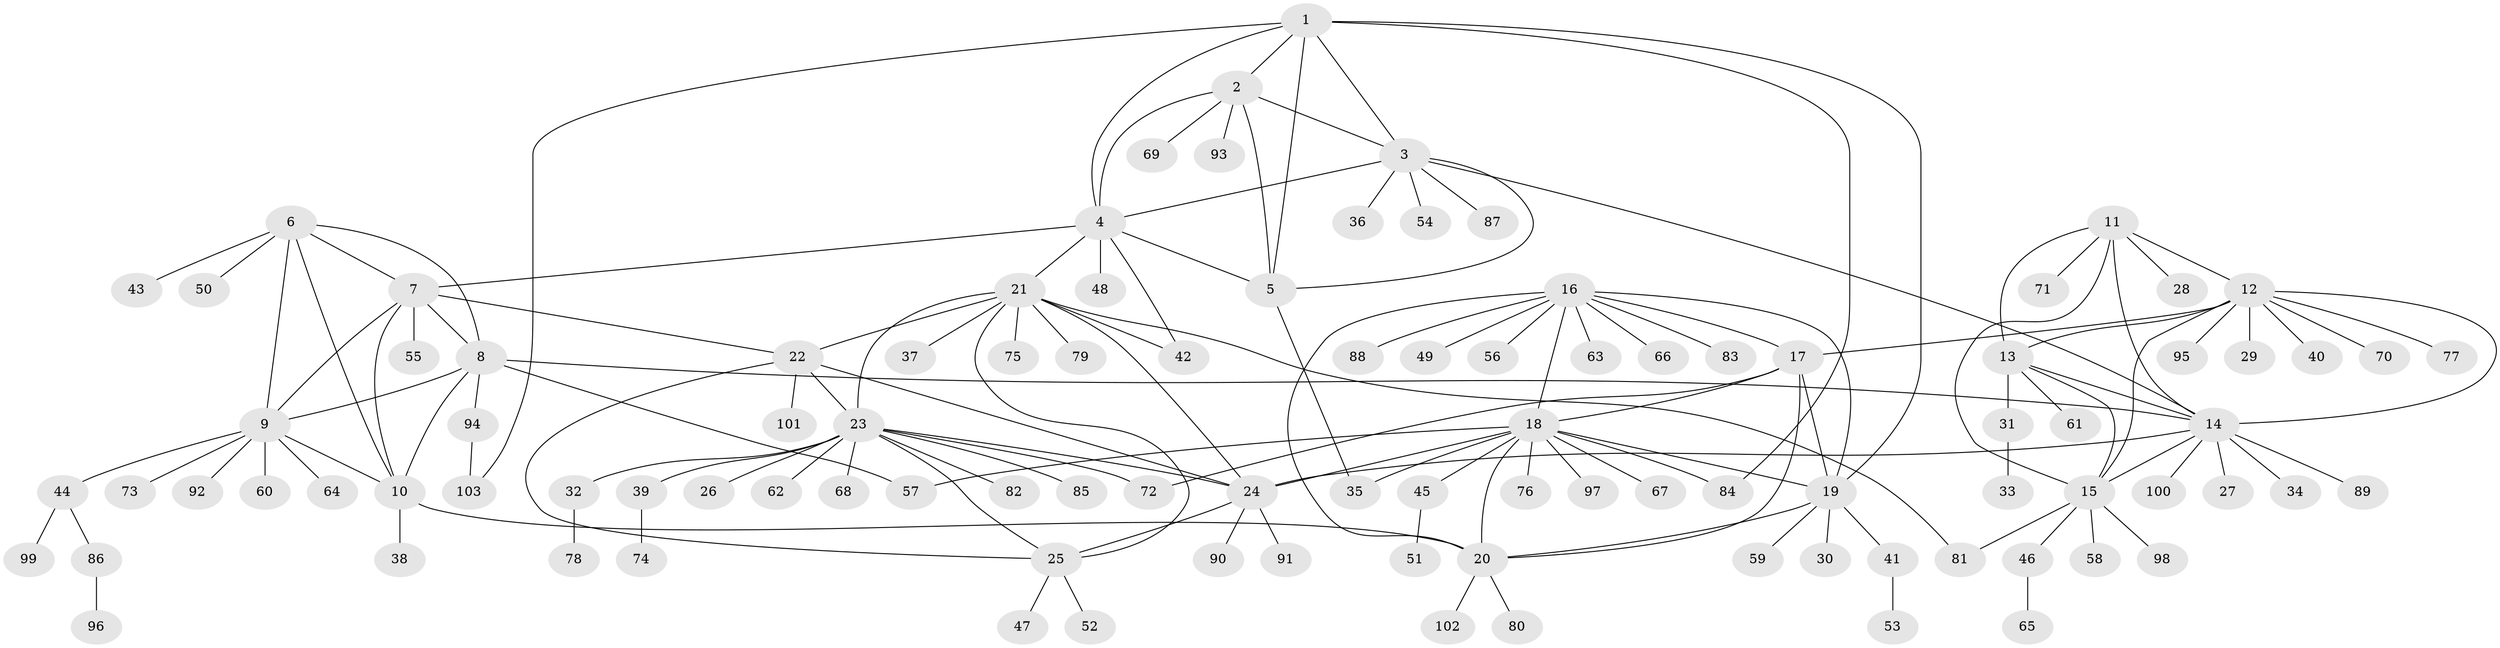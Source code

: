 // coarse degree distribution, {6: 0.041666666666666664, 16: 0.013888888888888888, 9: 0.041666666666666664, 4: 0.013888888888888888, 7: 0.027777777777777776, 5: 0.05555555555555555, 12: 0.027777777777777776, 8: 0.013888888888888888, 1: 0.6527777777777778, 2: 0.1111111111111111}
// Generated by graph-tools (version 1.1) at 2025/19/03/04/25 18:19:34]
// undirected, 103 vertices, 145 edges
graph export_dot {
graph [start="1"]
  node [color=gray90,style=filled];
  1;
  2;
  3;
  4;
  5;
  6;
  7;
  8;
  9;
  10;
  11;
  12;
  13;
  14;
  15;
  16;
  17;
  18;
  19;
  20;
  21;
  22;
  23;
  24;
  25;
  26;
  27;
  28;
  29;
  30;
  31;
  32;
  33;
  34;
  35;
  36;
  37;
  38;
  39;
  40;
  41;
  42;
  43;
  44;
  45;
  46;
  47;
  48;
  49;
  50;
  51;
  52;
  53;
  54;
  55;
  56;
  57;
  58;
  59;
  60;
  61;
  62;
  63;
  64;
  65;
  66;
  67;
  68;
  69;
  70;
  71;
  72;
  73;
  74;
  75;
  76;
  77;
  78;
  79;
  80;
  81;
  82;
  83;
  84;
  85;
  86;
  87;
  88;
  89;
  90;
  91;
  92;
  93;
  94;
  95;
  96;
  97;
  98;
  99;
  100;
  101;
  102;
  103;
  1 -- 2;
  1 -- 3;
  1 -- 4;
  1 -- 5;
  1 -- 19;
  1 -- 84;
  1 -- 103;
  2 -- 3;
  2 -- 4;
  2 -- 5;
  2 -- 69;
  2 -- 93;
  3 -- 4;
  3 -- 5;
  3 -- 14;
  3 -- 36;
  3 -- 54;
  3 -- 87;
  4 -- 5;
  4 -- 7;
  4 -- 21;
  4 -- 42;
  4 -- 48;
  5 -- 35;
  6 -- 7;
  6 -- 8;
  6 -- 9;
  6 -- 10;
  6 -- 43;
  6 -- 50;
  7 -- 8;
  7 -- 9;
  7 -- 10;
  7 -- 22;
  7 -- 55;
  8 -- 9;
  8 -- 10;
  8 -- 14;
  8 -- 57;
  8 -- 94;
  9 -- 10;
  9 -- 44;
  9 -- 60;
  9 -- 64;
  9 -- 73;
  9 -- 92;
  10 -- 20;
  10 -- 38;
  11 -- 12;
  11 -- 13;
  11 -- 14;
  11 -- 15;
  11 -- 28;
  11 -- 71;
  12 -- 13;
  12 -- 14;
  12 -- 15;
  12 -- 17;
  12 -- 29;
  12 -- 40;
  12 -- 70;
  12 -- 77;
  12 -- 95;
  13 -- 14;
  13 -- 15;
  13 -- 31;
  13 -- 61;
  14 -- 15;
  14 -- 24;
  14 -- 27;
  14 -- 34;
  14 -- 89;
  14 -- 100;
  15 -- 46;
  15 -- 58;
  15 -- 81;
  15 -- 98;
  16 -- 17;
  16 -- 18;
  16 -- 19;
  16 -- 20;
  16 -- 49;
  16 -- 56;
  16 -- 63;
  16 -- 66;
  16 -- 83;
  16 -- 88;
  17 -- 18;
  17 -- 19;
  17 -- 20;
  17 -- 72;
  18 -- 19;
  18 -- 20;
  18 -- 24;
  18 -- 35;
  18 -- 45;
  18 -- 57;
  18 -- 67;
  18 -- 76;
  18 -- 84;
  18 -- 97;
  19 -- 20;
  19 -- 30;
  19 -- 41;
  19 -- 59;
  20 -- 80;
  20 -- 102;
  21 -- 22;
  21 -- 23;
  21 -- 24;
  21 -- 25;
  21 -- 37;
  21 -- 42;
  21 -- 75;
  21 -- 79;
  21 -- 81;
  22 -- 23;
  22 -- 24;
  22 -- 25;
  22 -- 101;
  23 -- 24;
  23 -- 25;
  23 -- 26;
  23 -- 32;
  23 -- 39;
  23 -- 62;
  23 -- 68;
  23 -- 72;
  23 -- 82;
  23 -- 85;
  24 -- 25;
  24 -- 90;
  24 -- 91;
  25 -- 47;
  25 -- 52;
  31 -- 33;
  32 -- 78;
  39 -- 74;
  41 -- 53;
  44 -- 86;
  44 -- 99;
  45 -- 51;
  46 -- 65;
  86 -- 96;
  94 -- 103;
}
